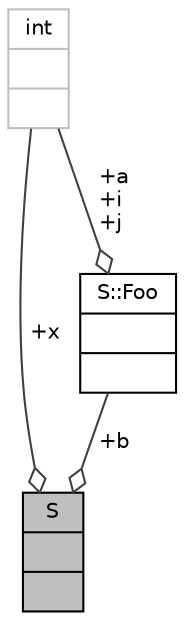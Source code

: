 digraph "S"
{
 // INTERACTIVE_SVG=YES
  bgcolor="transparent";
  edge [fontname="Helvetica",fontsize="10",labelfontname="Helvetica",labelfontsize="10"];
  node [fontname="Helvetica",fontsize="10",shape=record];
  Node1 [label="{S\n||}",height=0.2,width=0.4,color="black", fillcolor="grey75", style="filled", fontcolor="black"];
  Node2 -> Node1 [color="grey25",fontsize="10",style="solid",label=" +b" ,arrowhead="odiamond",fontname="Helvetica"];
  Node2 [label="{S::Foo\n||}",height=0.2,width=0.4,color="black",URL="$d1/d18/structS_1_1Foo.html"];
  Node3 -> Node2 [color="grey25",fontsize="10",style="solid",label=" +a\n+i\n+j" ,arrowhead="odiamond",fontname="Helvetica"];
  Node3 [label="{int\n||}",height=0.2,width=0.4,color="grey75"];
  Node3 -> Node1 [color="grey25",fontsize="10",style="solid",label=" +x" ,arrowhead="odiamond",fontname="Helvetica"];
}
